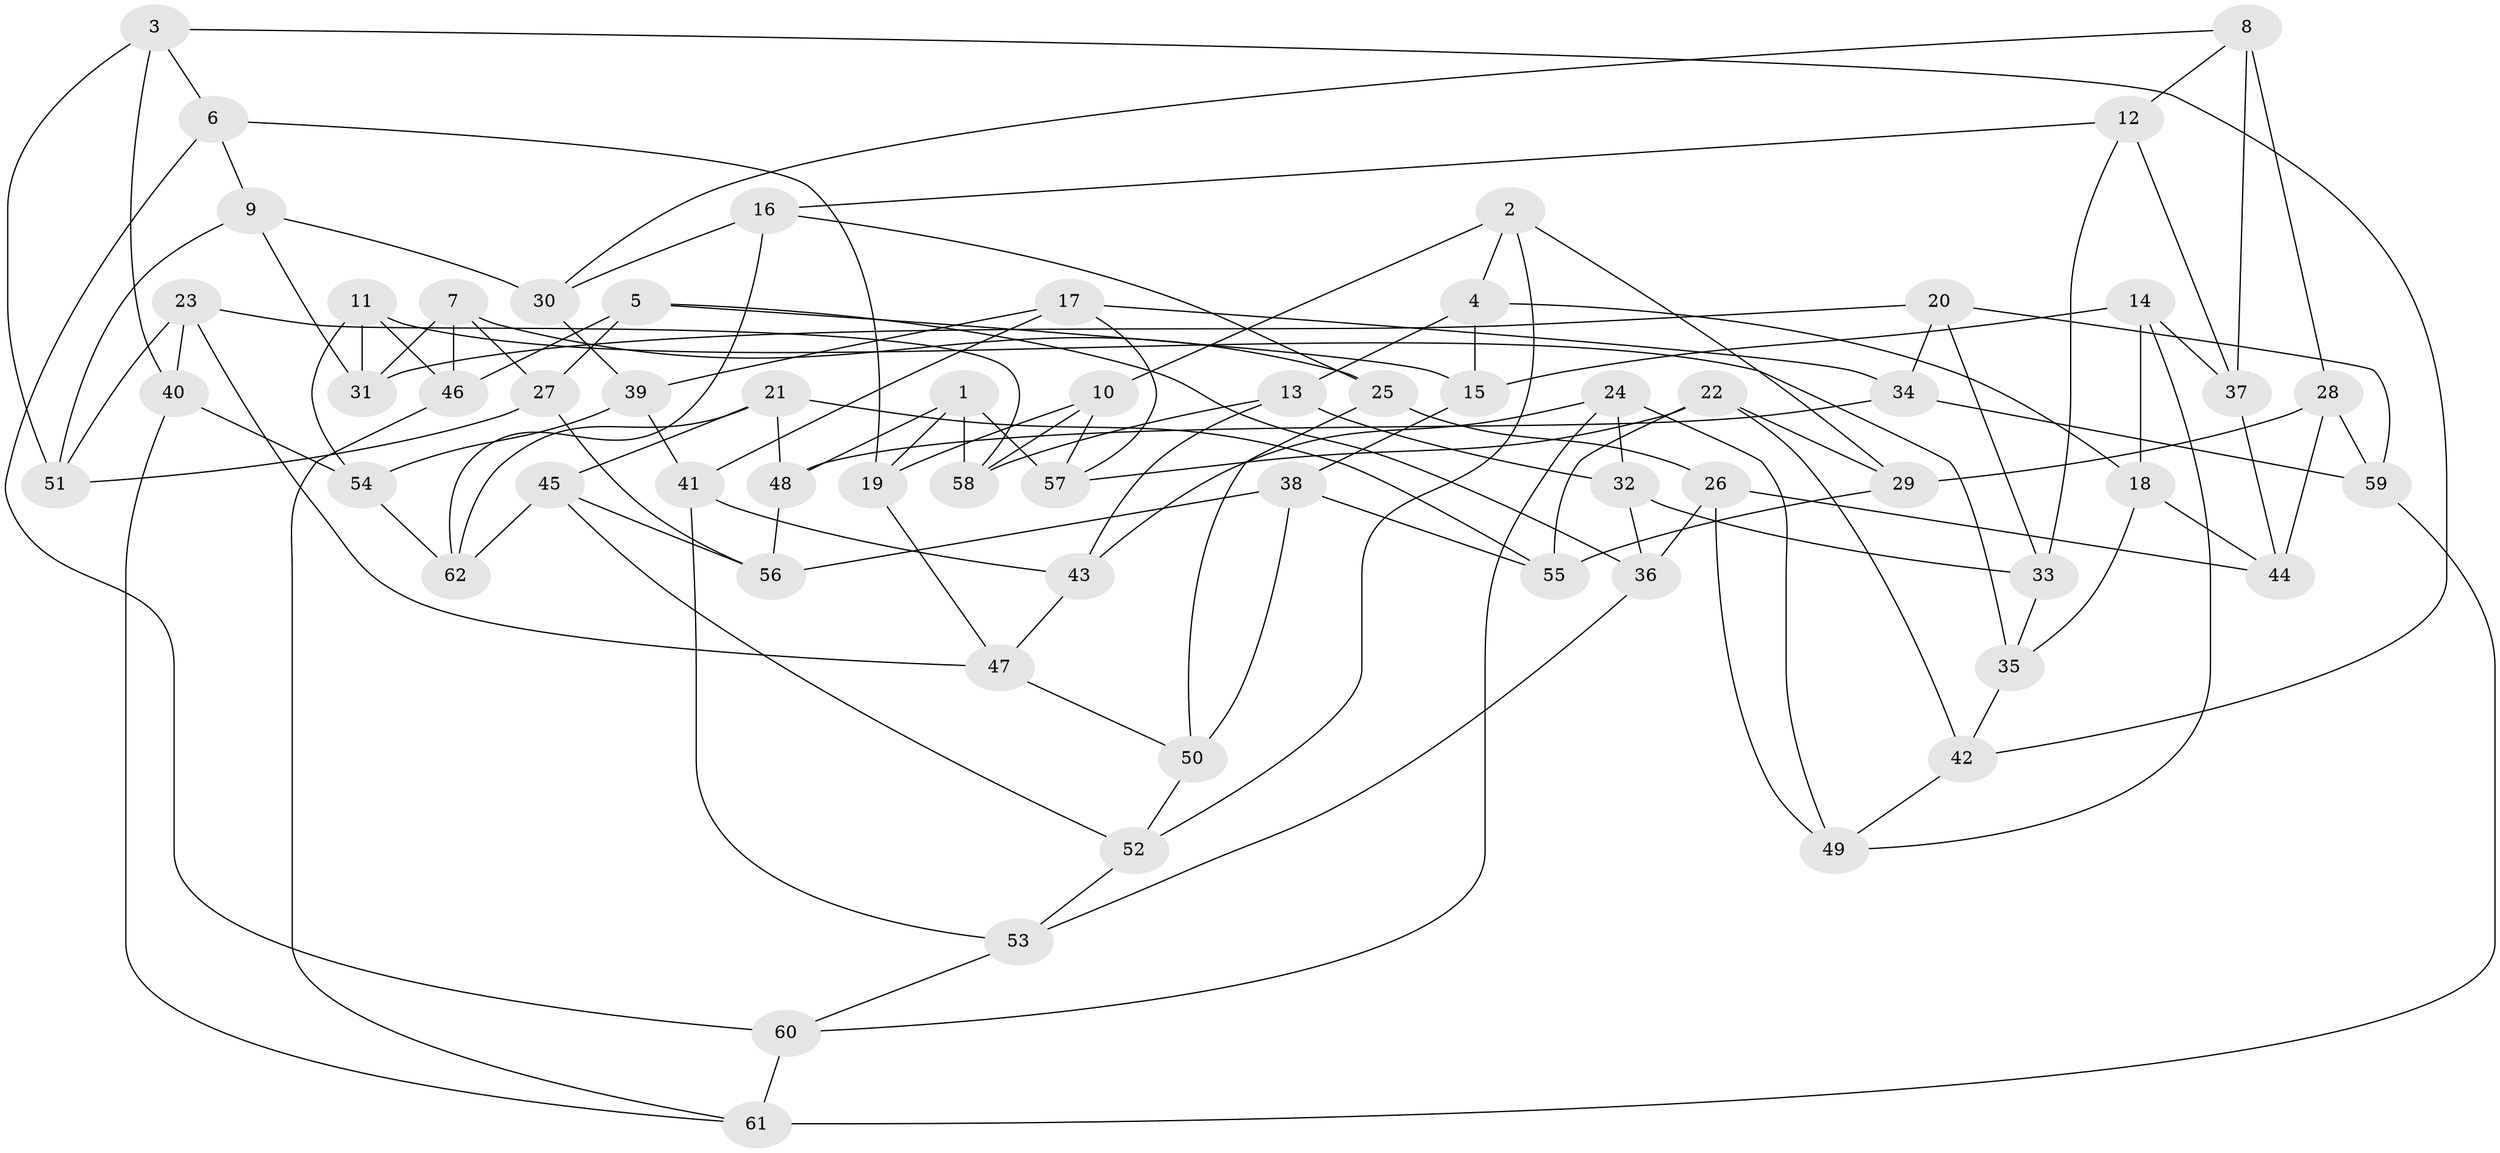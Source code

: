 // coarse degree distribution, {8: 0.25, 10: 0.041666666666666664, 3: 0.08333333333333333, 5: 0.125, 7: 0.08333333333333333, 9: 0.041666666666666664, 4: 0.16666666666666666, 6: 0.16666666666666666, 2: 0.041666666666666664}
// Generated by graph-tools (version 1.1) at 2025/20/03/04/25 18:20:45]
// undirected, 62 vertices, 124 edges
graph export_dot {
graph [start="1"]
  node [color=gray90,style=filled];
  1;
  2;
  3;
  4;
  5;
  6;
  7;
  8;
  9;
  10;
  11;
  12;
  13;
  14;
  15;
  16;
  17;
  18;
  19;
  20;
  21;
  22;
  23;
  24;
  25;
  26;
  27;
  28;
  29;
  30;
  31;
  32;
  33;
  34;
  35;
  36;
  37;
  38;
  39;
  40;
  41;
  42;
  43;
  44;
  45;
  46;
  47;
  48;
  49;
  50;
  51;
  52;
  53;
  54;
  55;
  56;
  57;
  58;
  59;
  60;
  61;
  62;
  1 -- 57;
  1 -- 19;
  1 -- 58;
  1 -- 48;
  2 -- 52;
  2 -- 4;
  2 -- 29;
  2 -- 10;
  3 -- 6;
  3 -- 51;
  3 -- 40;
  3 -- 42;
  4 -- 15;
  4 -- 18;
  4 -- 13;
  5 -- 15;
  5 -- 36;
  5 -- 27;
  5 -- 46;
  6 -- 60;
  6 -- 19;
  6 -- 9;
  7 -- 27;
  7 -- 46;
  7 -- 25;
  7 -- 31;
  8 -- 37;
  8 -- 28;
  8 -- 30;
  8 -- 12;
  9 -- 51;
  9 -- 30;
  9 -- 31;
  10 -- 19;
  10 -- 58;
  10 -- 57;
  11 -- 54;
  11 -- 46;
  11 -- 31;
  11 -- 35;
  12 -- 33;
  12 -- 37;
  12 -- 16;
  13 -- 43;
  13 -- 32;
  13 -- 58;
  14 -- 37;
  14 -- 49;
  14 -- 15;
  14 -- 18;
  15 -- 38;
  16 -- 30;
  16 -- 62;
  16 -- 25;
  17 -- 41;
  17 -- 57;
  17 -- 39;
  17 -- 34;
  18 -- 44;
  18 -- 35;
  19 -- 47;
  20 -- 34;
  20 -- 33;
  20 -- 59;
  20 -- 31;
  21 -- 45;
  21 -- 48;
  21 -- 55;
  21 -- 62;
  22 -- 42;
  22 -- 55;
  22 -- 57;
  22 -- 29;
  23 -- 58;
  23 -- 51;
  23 -- 47;
  23 -- 40;
  24 -- 32;
  24 -- 60;
  24 -- 43;
  24 -- 49;
  25 -- 50;
  25 -- 26;
  26 -- 36;
  26 -- 44;
  26 -- 49;
  27 -- 56;
  27 -- 51;
  28 -- 59;
  28 -- 29;
  28 -- 44;
  29 -- 55;
  30 -- 39;
  32 -- 33;
  32 -- 36;
  33 -- 35;
  34 -- 59;
  34 -- 48;
  35 -- 42;
  36 -- 53;
  37 -- 44;
  38 -- 55;
  38 -- 56;
  38 -- 50;
  39 -- 41;
  39 -- 54;
  40 -- 54;
  40 -- 61;
  41 -- 53;
  41 -- 43;
  42 -- 49;
  43 -- 47;
  45 -- 62;
  45 -- 52;
  45 -- 56;
  46 -- 61;
  47 -- 50;
  48 -- 56;
  50 -- 52;
  52 -- 53;
  53 -- 60;
  54 -- 62;
  59 -- 61;
  60 -- 61;
}
